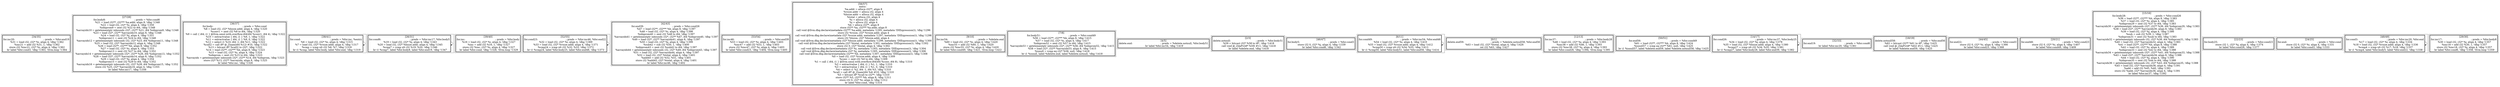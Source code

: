 
digraph G {





subgraph cluster27 {


node124 [penwidth=3.0,fontsize=20,shape=rectangle,label="[34/35]
for.inc20:                                        ; preds = %for.end19
  %31 = load i32, i32* %i, align 4, !dbg !1362
  %inc21 = add i32 %31, 1, !dbg !1362
  store i32 %inc21, i32* %i, align 4, !dbg !1362
  br label %for.cond3, !dbg !1363, !llvm.loop !1364
" ]



}

subgraph cluster28 {


node125 [penwidth=3.0,fontsize=20,shape=rectangle,label="[27/28]
for.body8:                                        ; preds = %for.cond6
  %21 = load i32**, i32*** %a.addr, align 8, !dbg !1348
  %22 = load i32, i32* %i, align 4, !dbg !1350
  %idxprom9 = zext i32 %22 to i64, !dbg !1348
  %arrayidx10 = getelementptr inbounds i32*, i32** %21, i64 %idxprom9, !dbg !1348
  %23 = load i32*, i32** %arrayidx10, align 8, !dbg !1348
  %24 = load i32, i32* %j, align 4, !dbg !1351
  %idxprom11 = zext i32 %24 to i64, !dbg !1348
  %arrayidx12 = getelementptr inbounds i32, i32* %23, i64 %idxprom11, !dbg !1348
  %25 = load i32, i32* %arrayidx12, align 4, !dbg !1348
  %26 = load i32**, i32*** %b, align 8, !dbg !1352
  %27 = load i32, i32* %i, align 4, !dbg !1353
  %idxprom13 = zext i32 %27 to i64, !dbg !1352
  %arrayidx14 = getelementptr inbounds i32*, i32** %26, i64 %idxprom13, !dbg !1352
  %28 = load i32*, i32** %arrayidx14, align 8, !dbg !1352
  %29 = load i32, i32* %j, align 4, !dbg !1354
  %idxprom15 = zext i32 %29 to i64, !dbg !1352
  %arrayidx16 = getelementptr inbounds i32, i32* %28, i64 %idxprom15, !dbg !1352
  store i32 %25, i32* %arrayidx16, align 4, !dbg !1355
  br label %for.inc17, !dbg !1356
" ]



}

subgraph cluster26 {


node123 [penwidth=3.0,fontsize=20,shape=rectangle,label="[36/37]
for.body:                                         ; preds = %for.cond
  %8 = load i32, i32* %hsize.addr, align 4, !dbg !1320
  %conv1 = zext i32 %8 to i64, !dbg !1320
  %9 = call { i64, i1 } @llvm.umul.with.overflow.i64(i64 %conv1, i64 4), !dbg !1322
  %10 = extractvalue { i64, i1 } %9, 1, !dbg !1322
  %11 = extractvalue { i64, i1 } %9, 0, !dbg !1322
  %12 = select i1 %10, i64 -1, i64 %11, !dbg !1322
  %call2 = call i8* @_Znam(i64 %12) #10, !dbg !1322
  %13 = bitcast i8* %call2 to i32*, !dbg !1322
  %14 = load i32**, i32*** %b, align 8, !dbg !1323
  %15 = load i32, i32* %i, align 4, !dbg !1324
  %idxprom = zext i32 %15 to i64, !dbg !1323
  %arrayidx = getelementptr inbounds i32*, i32** %14, i64 %idxprom, !dbg !1323
  store i32* %13, i32** %arrayidx, align 8, !dbg !1325
  br label %for.inc, !dbg !1326
" ]



}

subgraph cluster25 {


node122 [penwidth=3.0,fontsize=20,shape=rectangle,label="[38/41]
for.cond:                                         ; preds = %for.inc, %entry
  %6 = load i32, i32* %i, align 4, !dbg !1315
  %7 = load i32, i32* %vsize.addr, align 4, !dbg !1317
  %cmp = icmp ult i32 %6, %7, !dbg !1318
  br i1 %cmp, label %for.body, label %for.end, !dbg !1319
" ]

node122->node122 [ ]


}

subgraph cluster24 {


node121 [penwidth=3.0,fontsize=20,shape=rectangle,label="[26/31]
for.cond6:                                        ; preds = %for.inc17, %for.body5
  %19 = load i32, i32* %j, align 4, !dbg !1343
  %20 = load i32, i32* %hsize.addr, align 4, !dbg !1345
  %cmp7 = icmp ult i32 %19, %20, !dbg !1346
  br i1 %cmp7, label %for.body8, label %for.end19, !dbg !1347
" ]

node121->node121 [ ]


}

subgraph cluster22 {


node119 [penwidth=3.0,fontsize=20,shape=rectangle,label="[39/40]
for.inc:                                          ; preds = %for.body
  %16 = load i32, i32* %i, align 4, !dbg !1327
  %inc = add i32 %16, 1, !dbg !1327
  store i32 %inc, i32* %i, align 4, !dbg !1327
  br label %for.cond, !dbg !1328, !llvm.loop !1329
" ]



}

subgraph cluster20 {


node117 [penwidth=3.0,fontsize=20,shape=rectangle,label="[52/55]
for.cond23:                                       ; preds = %for.inc46, %for.end22
  %32 = load i32, i32* %i, align 4, !dbg !1369
  %33 = load i32, i32* %vsize.addr, align 4, !dbg !1371
  %cmp24 = icmp ult i32 %32, %33, !dbg !1372
  br i1 %cmp24, label %for.body25, label %for.end48, !dbg !1373
" ]

node117->node117 [ ]


}

subgraph cluster18 {


node115 [penwidth=3.0,fontsize=20,shape=rectangle,label="[42/43]
for.end39:                                        ; preds = %for.cond26
  %47 = load i32**, i32*** %b, align 8, !dbg !1397
  %48 = load i32, i32* %i, align 4, !dbg !1398
  %idxprom40 = zext i32 %48 to i64, !dbg !1397
  %arrayidx41 = getelementptr inbounds i32*, i32** %47, i64 %idxprom40, !dbg !1397
  %49 = load i32*, i32** %arrayidx41, align 8, !dbg !1397
  %50 = load i32, i32* %j, align 4, !dbg !1399
  %sub42 = sub i32 %50, 1, !dbg !1400
  %idxprom43 = zext i32 %sub42 to i64, !dbg !1397
  %arrayidx44 = getelementptr inbounds i32, i32* %49, i64 %idxprom43, !dbg !1397
  %51 = load i32, i32* %arrayidx44, align 4, !dbg !1397
  %52 = load i32, i32* %total, align 4, !dbg !1401
  %add45 = add i32 %52, %51, !dbg !1401
  store i32 %add45, i32* %total, align 4, !dbg !1401
  br label %for.inc46, !dbg !1402
" ]



}

subgraph cluster16 {


node113 [penwidth=3.0,fontsize=20,shape=rectangle,label="[53/54]
for.inc46:                                        ; preds = %for.end39
  %53 = load i32, i32* %i, align 4, !dbg !1403
  %inc47 = add i32 %53, 1, !dbg !1403
  store i32 %inc47, i32* %i, align 4, !dbg !1403
  br label %for.cond23, !dbg !1404, !llvm.loop !1405
" ]



}

subgraph cluster17 {


node114 [penwidth=3.0,fontsize=20,shape=rectangle,label="[56/57]
entry:
  %a.addr = alloca i32**, align 8
  %vsize.addr = alloca i32, align 4
  %hsize.addr = alloca i32, align 4
  %total = alloca i32, align 4
  %i = alloca i32, align 4
  %j = alloca i32, align 4
  %b = alloca i32**, align 8
  store i32** %a, i32*** %a.addr, align 8
  call void @llvm.dbg.declare(metadata i32*** %a.addr, metadata !1295, metadata !DIExpression()), !dbg !1296
  store i32 %vsize, i32* %vsize.addr, align 4
  call void @llvm.dbg.declare(metadata i32* %vsize.addr, metadata !1297, metadata !DIExpression()), !dbg !1298
  store i32 %hsize, i32* %hsize.addr, align 4
  call void @llvm.dbg.declare(metadata i32* %hsize.addr, metadata !1299, metadata !DIExpression()), !dbg !1300
  call void @llvm.dbg.declare(metadata i32* %total, metadata !1301, metadata !DIExpression()), !dbg !1302
  store i32 0, i32* %total, align 4, !dbg !1302
  call void @llvm.dbg.declare(metadata i32* %i, metadata !1303, metadata !DIExpression()), !dbg !1304
  call void @llvm.dbg.declare(metadata i32* %j, metadata !1305, metadata !DIExpression()), !dbg !1306
  call void @llvm.dbg.declare(metadata i32*** %b, metadata !1307, metadata !DIExpression()), !dbg !1308
  %0 = load i32, i32* %vsize.addr, align 4, !dbg !1309
  %conv = zext i32 %0 to i64, !dbg !1309
  %1 = call { i64, i1 } @llvm.umul.with.overflow.i64(i64 %conv, i64 8), !dbg !1310
  %2 = extractvalue { i64, i1 } %1, 1, !dbg !1310
  %3 = extractvalue { i64, i1 } %1, 0, !dbg !1310
  %4 = select i1 %2, i64 -1, i64 %3, !dbg !1310
  %call = call i8* @_Znam(i64 %4) #10, !dbg !1310
  %5 = bitcast i8* %call to i32**, !dbg !1310
  store i32** %5, i32*** %b, align 8, !dbg !1311
  store i32 0, i32* %i, align 4, !dbg !1312
  br label %for.cond, !dbg !1314
" ]



}

subgraph cluster4 {


node101 [penwidth=3.0,fontsize=20,shape=rectangle,label="[9/10]
for.inc54:                                        ; preds = %delete.end
  %60 = load i32, i32* %i, align 4, !dbg !1420
  %inc55 = add i32 %60, 1, !dbg !1420
  store i32 %inc55, i32* %i, align 4, !dbg !1420
  br label %for.cond49, !dbg !1421, !llvm.loop !1422
" ]



}

subgraph cluster3 {


node100 [penwidth=3.0,fontsize=20,shape=rectangle,label="[7/8]
for.body51:                                       ; preds = %for.cond49
  %56 = load i32**, i32*** %b, align 8, !dbg !1415
  %57 = load i32, i32* %i, align 4, !dbg !1417
  %idxprom52 = zext i32 %57 to i64, !dbg !1415
  %arrayidx53 = getelementptr inbounds i32*, i32** %56, i64 %idxprom52, !dbg !1415
  %58 = load i32*, i32** %arrayidx53, align 8, !dbg !1415
  %isnull = icmp eq i32* %58, null, !dbg !1418
  br i1 %isnull, label %delete.end, label %delete.notnull, !dbg !1418
" ]



}

subgraph cluster2 {


node99 [penwidth=3.0,fontsize=20,shape=rectangle,label="[4/5]
delete.end:                                       ; preds = %delete.notnull, %for.body51
  br label %for.inc54, !dbg !1419
" ]



}

subgraph cluster1 {


node98 [penwidth=3.0,fontsize=20,shape=rectangle,label="[2/3]
delete.notnull:                                   ; preds = %for.body51
  %59 = bitcast i32* %58 to i8*, !dbg !1418
  call void @_ZdaPv(i8* %59) #11, !dbg !1418
  br label %delete.end, !dbg !1418
" ]



}

subgraph cluster12 {


node109 [penwidth=3.0,fontsize=20,shape=rectangle,label="[46/47]
for.body5:                                        ; preds = %for.cond3
  store i32 0, i32* %j, align 4, !dbg !1339
  br label %for.cond6, !dbg !1342
" ]



}

subgraph cluster5 {


node102 [penwidth=3.0,fontsize=20,shape=rectangle,label="[6/11]
for.cond49:                                       ; preds = %for.inc54, %for.end48
  %54 = load i32, i32* %i, align 4, !dbg !1410
  %55 = load i32, i32* %vsize.addr, align 4, !dbg !1412
  %cmp50 = icmp ult i32 %54, %55, !dbg !1413
  br i1 %cmp50, label %for.body51, label %for.end56, !dbg !1414
" ]

node102->node102 [ ]


}

subgraph cluster0 {


node97 [penwidth=3.0,fontsize=20,shape=rectangle,label="[0/1]
delete.end59:                                     ; preds = %delete.notnull58, %for.end56
  %63 = load i32, i32* %total, align 4, !dbg !1426
  ret i32 %63, !dbg !1427
" ]



}

subgraph cluster6 {


node103 [penwidth=3.0,fontsize=20,shape=rectangle,label="[12/13]
for.inc37:                                        ; preds = %for.body28
  %46 = load i32, i32* %j, align 4, !dbg !1393
  %inc38 = add i32 %46, 1, !dbg !1393
  store i32 %inc38, i32* %j, align 4, !dbg !1393
  br label %for.cond26, !dbg !1394, !llvm.loop !1395
" ]



}

subgraph cluster14 {


node111 [penwidth=3.0,fontsize=20,shape=rectangle,label="[50/51]
for.end56:                                        ; preds = %for.cond49
  %61 = load i32**, i32*** %b, align 8, !dbg !1424
  %isnull57 = icmp eq i32** %61, null, !dbg !1425
  br i1 %isnull57, label %delete.end59, label %delete.notnull58, !dbg !1425
" ]



}

subgraph cluster7 {


node104 [penwidth=3.0,fontsize=20,shape=rectangle,label="[14/17]
for.cond26:                                       ; preds = %for.inc37, %for.body25
  %34 = load i32, i32* %j, align 4, !dbg !1378
  %35 = load i32, i32* %hsize.addr, align 4, !dbg !1380
  %cmp27 = icmp ult i32 %34, %35, !dbg !1381
  br i1 %cmp27, label %for.body28, label %for.end39, !dbg !1382
" ]

node104->node104 [ ]


}

subgraph cluster23 {


node120 [penwidth=3.0,fontsize=20,shape=rectangle,label="[32/33]
for.end19:                                        ; preds = %for.cond6
  br label %for.inc20, !dbg !1361
" ]



}

subgraph cluster8 {


node105 [penwidth=3.0,fontsize=20,shape=rectangle,label="[18/19]
delete.notnull58:                                 ; preds = %for.end56
  %62 = bitcast i32** %61 to i8*, !dbg !1425
  call void @_ZdaPv(i8* %62) #11, !dbg !1425
  br label %delete.end59, !dbg !1425
" ]



}

subgraph cluster21 {


node118 [penwidth=3.0,fontsize=20,shape=rectangle,label="[44/45]
for.end22:                                        ; preds = %for.cond3
  store i32 0, i32* %i, align 4, !dbg !1366
  br label %for.cond23, !dbg !1368
" ]



}

subgraph cluster9 {


node106 [penwidth=3.0,fontsize=20,shape=rectangle,label="[20/21]
for.end48:                                        ; preds = %for.cond23
  store i32 0, i32* %i, align 4, !dbg !1407
  br label %for.cond49, !dbg !1409
" ]



}

subgraph cluster19 {


node116 [penwidth=3.0,fontsize=20,shape=rectangle,label="[15/16]
for.body28:                                       ; preds = %for.cond26
  %36 = load i32**, i32*** %b, align 8, !dbg !1383
  %37 = load i32, i32* %i, align 4, !dbg !1385
  %idxprom29 = zext i32 %37 to i64, !dbg !1383
  %arrayidx30 = getelementptr inbounds i32*, i32** %36, i64 %idxprom29, !dbg !1383
  %38 = load i32*, i32** %arrayidx30, align 8, !dbg !1383
  %39 = load i32, i32* %j, align 4, !dbg !1386
  %sub = sub i32 %39, 1, !dbg !1387
  %idxprom31 = zext i32 %sub to i64, !dbg !1383
  %arrayidx32 = getelementptr inbounds i32, i32* %38, i64 %idxprom31, !dbg !1383
  %40 = load i32, i32* %arrayidx32, align 4, !dbg !1383
  %41 = load i32**, i32*** %b, align 8, !dbg !1388
  %42 = load i32, i32* %i, align 4, !dbg !1389
  %idxprom33 = zext i32 %42 to i64, !dbg !1388
  %arrayidx34 = getelementptr inbounds i32*, i32** %41, i64 %idxprom33, !dbg !1388
  %43 = load i32*, i32** %arrayidx34, align 8, !dbg !1388
  %44 = load i32, i32* %j, align 4, !dbg !1390
  %idxprom35 = zext i32 %44 to i64, !dbg !1388
  %arrayidx36 = getelementptr inbounds i32, i32* %43, i64 %idxprom35, !dbg !1388
  %45 = load i32, i32* %arrayidx36, align 4, !dbg !1391
  %add = add i32 %45, %40, !dbg !1391
  store i32 %add, i32* %arrayidx36, align 4, !dbg !1391
  br label %for.inc37, !dbg !1392
" ]



}

subgraph cluster10 {


node107 [penwidth=3.0,fontsize=20,shape=rectangle,label="[22/23]
for.body25:                                       ; preds = %for.cond23
  store i32 1, i32* %j, align 4, !dbg !1374
  br label %for.cond26, !dbg !1377
" ]



}

subgraph cluster11 {


node108 [penwidth=3.0,fontsize=20,shape=rectangle,label="[24/25]
for.end:                                          ; preds = %for.cond
  store i32 0, i32* %i, align 4, !dbg !1331
  br label %for.cond3, !dbg !1333
" ]



}

subgraph cluster13 {


node110 [penwidth=3.0,fontsize=20,shape=rectangle,label="[48/49]
for.cond3:                                        ; preds = %for.inc20, %for.end
  %17 = load i32, i32* %i, align 4, !dbg !1334
  %18 = load i32, i32* %vsize.addr, align 4, !dbg !1336
  %cmp4 = icmp ult i32 %17, %18, !dbg !1337
  br i1 %cmp4, label %for.body5, label %for.end22, !dbg !1338
" ]

node110->node110 [ ]


}

subgraph cluster15 {


node112 [penwidth=3.0,fontsize=20,shape=rectangle,label="[29/30]
for.inc17:                                        ; preds = %for.body8
  %30 = load i32, i32* %j, align 4, !dbg !1357
  %inc18 = add i32 %30, 1, !dbg !1357
  store i32 %inc18, i32* %j, align 4, !dbg !1357
  br label %for.cond6, !dbg !1358, !llvm.loop !1359
" ]



}

}

